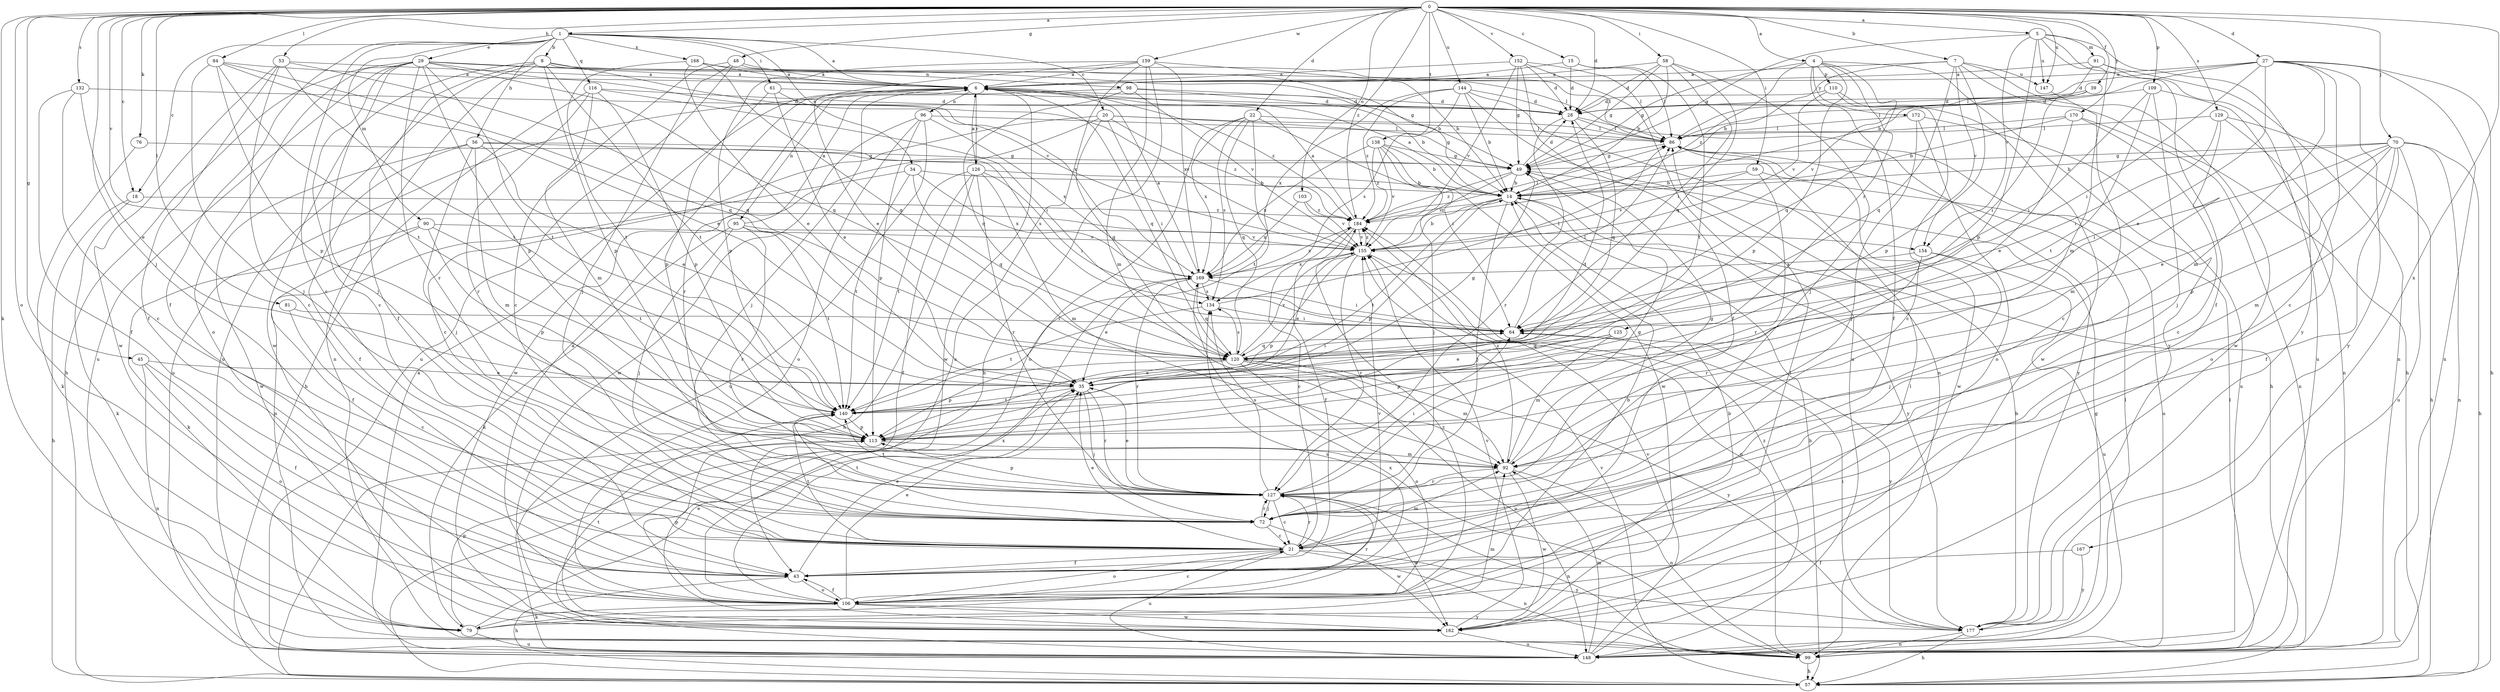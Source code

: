 strict digraph  {
0;
1;
4;
5;
6;
7;
8;
14;
15;
18;
20;
21;
22;
27;
28;
29;
34;
35;
39;
43;
45;
48;
49;
53;
56;
57;
58;
59;
61;
64;
70;
72;
76;
79;
81;
84;
86;
90;
91;
92;
95;
96;
98;
99;
103;
106;
109;
110;
113;
116;
120;
125;
126;
127;
129;
132;
134;
138;
140;
144;
147;
148;
152;
154;
155;
159;
162;
167;
168;
169;
170;
172;
177;
184;
0 -> 1  [label=a];
0 -> 4  [label=a];
0 -> 5  [label=a];
0 -> 7  [label=b];
0 -> 15  [label=c];
0 -> 18  [label=c];
0 -> 22  [label=d];
0 -> 27  [label=d];
0 -> 28  [label=d];
0 -> 39  [label=f];
0 -> 45  [label=g];
0 -> 48  [label=g];
0 -> 53  [label=h];
0 -> 58  [label=i];
0 -> 59  [label=i];
0 -> 70  [label=j];
0 -> 72  [label=j];
0 -> 76  [label=k];
0 -> 79  [label=k];
0 -> 81  [label=l];
0 -> 84  [label=l];
0 -> 103  [label=o];
0 -> 106  [label=o];
0 -> 109  [label=p];
0 -> 129  [label=s];
0 -> 132  [label=s];
0 -> 138  [label=t];
0 -> 144  [label=u];
0 -> 147  [label=u];
0 -> 152  [label=v];
0 -> 154  [label=v];
0 -> 159  [label=w];
0 -> 167  [label=x];
0 -> 170  [label=y];
0 -> 184  [label=z];
1 -> 6  [label=a];
1 -> 8  [label=b];
1 -> 18  [label=c];
1 -> 20  [label=c];
1 -> 21  [label=c];
1 -> 29  [label=e];
1 -> 34  [label=e];
1 -> 43  [label=f];
1 -> 56  [label=h];
1 -> 61  [label=i];
1 -> 90  [label=m];
1 -> 116  [label=q];
1 -> 168  [label=x];
4 -> 43  [label=f];
4 -> 49  [label=g];
4 -> 110  [label=p];
4 -> 113  [label=p];
4 -> 120  [label=q];
4 -> 125  [label=r];
4 -> 172  [label=y];
4 -> 177  [label=y];
4 -> 184  [label=z];
5 -> 43  [label=f];
5 -> 49  [label=g];
5 -> 91  [label=m];
5 -> 92  [label=m];
5 -> 113  [label=p];
5 -> 147  [label=u];
5 -> 154  [label=v];
5 -> 177  [label=y];
6 -> 28  [label=d];
6 -> 72  [label=j];
6 -> 95  [label=n];
6 -> 96  [label=n];
6 -> 120  [label=q];
6 -> 126  [label=r];
6 -> 127  [label=r];
6 -> 162  [label=w];
6 -> 184  [label=z];
7 -> 6  [label=a];
7 -> 14  [label=b];
7 -> 57  [label=h];
7 -> 113  [label=p];
7 -> 120  [label=q];
7 -> 147  [label=u];
7 -> 154  [label=v];
7 -> 162  [label=w];
8 -> 43  [label=f];
8 -> 86  [label=l];
8 -> 98  [label=n];
8 -> 99  [label=n];
8 -> 113  [label=p];
8 -> 140  [label=t];
8 -> 148  [label=u];
8 -> 162  [label=w];
8 -> 169  [label=x];
14 -> 6  [label=a];
14 -> 57  [label=h];
14 -> 72  [label=j];
14 -> 113  [label=p];
14 -> 140  [label=t];
14 -> 177  [label=y];
14 -> 184  [label=z];
15 -> 6  [label=a];
15 -> 28  [label=d];
15 -> 86  [label=l];
15 -> 140  [label=t];
18 -> 57  [label=h];
18 -> 79  [label=k];
18 -> 184  [label=z];
20 -> 21  [label=c];
20 -> 49  [label=g];
20 -> 64  [label=i];
20 -> 86  [label=l];
20 -> 120  [label=q];
20 -> 162  [label=w];
20 -> 184  [label=z];
21 -> 35  [label=e];
21 -> 43  [label=f];
21 -> 92  [label=m];
21 -> 99  [label=n];
21 -> 106  [label=o];
21 -> 127  [label=r];
21 -> 140  [label=t];
21 -> 148  [label=u];
21 -> 177  [label=y];
22 -> 64  [label=i];
22 -> 86  [label=l];
22 -> 106  [label=o];
22 -> 120  [label=q];
22 -> 134  [label=s];
22 -> 140  [label=t];
22 -> 169  [label=x];
27 -> 6  [label=a];
27 -> 14  [label=b];
27 -> 21  [label=c];
27 -> 28  [label=d];
27 -> 35  [label=e];
27 -> 57  [label=h];
27 -> 64  [label=i];
27 -> 92  [label=m];
27 -> 99  [label=n];
27 -> 177  [label=y];
28 -> 86  [label=l];
28 -> 120  [label=q];
28 -> 127  [label=r];
28 -> 177  [label=y];
29 -> 6  [label=a];
29 -> 21  [label=c];
29 -> 49  [label=g];
29 -> 57  [label=h];
29 -> 72  [label=j];
29 -> 106  [label=o];
29 -> 113  [label=p];
29 -> 120  [label=q];
29 -> 127  [label=r];
29 -> 140  [label=t];
29 -> 148  [label=u];
29 -> 155  [label=v];
34 -> 14  [label=b];
34 -> 99  [label=n];
34 -> 120  [label=q];
34 -> 140  [label=t];
34 -> 169  [label=x];
35 -> 49  [label=g];
35 -> 72  [label=j];
35 -> 127  [label=r];
35 -> 140  [label=t];
39 -> 28  [label=d];
39 -> 64  [label=i];
39 -> 86  [label=l];
39 -> 155  [label=v];
43 -> 35  [label=e];
43 -> 57  [label=h];
43 -> 106  [label=o];
43 -> 155  [label=v];
45 -> 35  [label=e];
45 -> 43  [label=f];
45 -> 99  [label=n];
45 -> 106  [label=o];
48 -> 6  [label=a];
48 -> 14  [label=b];
48 -> 21  [label=c];
48 -> 72  [label=j];
48 -> 148  [label=u];
49 -> 14  [label=b];
49 -> 28  [label=d];
49 -> 155  [label=v];
49 -> 184  [label=z];
53 -> 6  [label=a];
53 -> 43  [label=f];
53 -> 72  [label=j];
53 -> 120  [label=q];
53 -> 140  [label=t];
53 -> 162  [label=w];
56 -> 35  [label=e];
56 -> 43  [label=f];
56 -> 49  [label=g];
56 -> 72  [label=j];
56 -> 92  [label=m];
56 -> 134  [label=s];
56 -> 162  [label=w];
57 -> 155  [label=v];
58 -> 6  [label=a];
58 -> 14  [label=b];
58 -> 28  [label=d];
58 -> 49  [label=g];
58 -> 64  [label=i];
58 -> 72  [label=j];
58 -> 120  [label=q];
59 -> 14  [label=b];
59 -> 127  [label=r];
59 -> 148  [label=u];
59 -> 155  [label=v];
61 -> 28  [label=d];
61 -> 35  [label=e];
61 -> 113  [label=p];
61 -> 155  [label=v];
64 -> 86  [label=l];
64 -> 120  [label=q];
64 -> 177  [label=y];
70 -> 14  [label=b];
70 -> 35  [label=e];
70 -> 43  [label=f];
70 -> 49  [label=g];
70 -> 57  [label=h];
70 -> 64  [label=i];
70 -> 92  [label=m];
70 -> 99  [label=n];
70 -> 113  [label=p];
70 -> 148  [label=u];
72 -> 21  [label=c];
72 -> 127  [label=r];
72 -> 140  [label=t];
72 -> 162  [label=w];
76 -> 49  [label=g];
76 -> 79  [label=k];
79 -> 14  [label=b];
79 -> 35  [label=e];
79 -> 92  [label=m];
79 -> 113  [label=p];
79 -> 148  [label=u];
79 -> 184  [label=z];
81 -> 21  [label=c];
81 -> 64  [label=i];
84 -> 6  [label=a];
84 -> 21  [label=c];
84 -> 35  [label=e];
84 -> 113  [label=p];
84 -> 120  [label=q];
84 -> 140  [label=t];
86 -> 49  [label=g];
86 -> 162  [label=w];
90 -> 43  [label=f];
90 -> 79  [label=k];
90 -> 113  [label=p];
90 -> 140  [label=t];
90 -> 155  [label=v];
91 -> 6  [label=a];
91 -> 86  [label=l];
91 -> 99  [label=n];
91 -> 148  [label=u];
92 -> 49  [label=g];
92 -> 99  [label=n];
92 -> 127  [label=r];
92 -> 162  [label=w];
92 -> 184  [label=z];
95 -> 6  [label=a];
95 -> 72  [label=j];
95 -> 79  [label=k];
95 -> 127  [label=r];
95 -> 140  [label=t];
95 -> 155  [label=v];
96 -> 86  [label=l];
96 -> 106  [label=o];
96 -> 113  [label=p];
96 -> 148  [label=u];
96 -> 162  [label=w];
96 -> 169  [label=x];
98 -> 14  [label=b];
98 -> 28  [label=d];
98 -> 120  [label=q];
98 -> 148  [label=u];
98 -> 155  [label=v];
99 -> 57  [label=h];
99 -> 86  [label=l];
99 -> 169  [label=x];
103 -> 155  [label=v];
103 -> 169  [label=x];
103 -> 184  [label=z];
106 -> 6  [label=a];
106 -> 14  [label=b];
106 -> 21  [label=c];
106 -> 35  [label=e];
106 -> 43  [label=f];
106 -> 79  [label=k];
106 -> 86  [label=l];
106 -> 113  [label=p];
106 -> 127  [label=r];
106 -> 134  [label=s];
106 -> 162  [label=w];
106 -> 169  [label=x];
106 -> 177  [label=y];
109 -> 28  [label=d];
109 -> 64  [label=i];
109 -> 72  [label=j];
109 -> 99  [label=n];
109 -> 140  [label=t];
110 -> 21  [label=c];
110 -> 28  [label=d];
110 -> 155  [label=v];
110 -> 162  [label=w];
113 -> 92  [label=m];
116 -> 28  [label=d];
116 -> 57  [label=h];
116 -> 64  [label=i];
116 -> 92  [label=m];
116 -> 113  [label=p];
116 -> 127  [label=r];
120 -> 35  [label=e];
120 -> 64  [label=i];
120 -> 92  [label=m];
120 -> 106  [label=o];
120 -> 113  [label=p];
120 -> 134  [label=s];
120 -> 148  [label=u];
120 -> 155  [label=v];
120 -> 177  [label=y];
125 -> 35  [label=e];
125 -> 92  [label=m];
125 -> 113  [label=p];
125 -> 120  [label=q];
126 -> 6  [label=a];
126 -> 14  [label=b];
126 -> 43  [label=f];
126 -> 57  [label=h];
126 -> 64  [label=i];
126 -> 92  [label=m];
126 -> 127  [label=r];
126 -> 140  [label=t];
127 -> 21  [label=c];
127 -> 35  [label=e];
127 -> 49  [label=g];
127 -> 64  [label=i];
127 -> 72  [label=j];
127 -> 99  [label=n];
127 -> 113  [label=p];
127 -> 134  [label=s];
127 -> 140  [label=t];
127 -> 162  [label=w];
129 -> 57  [label=h];
129 -> 64  [label=i];
129 -> 86  [label=l];
129 -> 92  [label=m];
129 -> 106  [label=o];
132 -> 21  [label=c];
132 -> 28  [label=d];
132 -> 35  [label=e];
132 -> 43  [label=f];
134 -> 64  [label=i];
134 -> 86  [label=l];
134 -> 140  [label=t];
138 -> 14  [label=b];
138 -> 49  [label=g];
138 -> 72  [label=j];
138 -> 155  [label=v];
138 -> 162  [label=w];
138 -> 169  [label=x];
138 -> 184  [label=z];
140 -> 28  [label=d];
140 -> 113  [label=p];
144 -> 14  [label=b];
144 -> 28  [label=d];
144 -> 57  [label=h];
144 -> 99  [label=n];
144 -> 134  [label=s];
144 -> 169  [label=x];
144 -> 184  [label=z];
147 -> 21  [label=c];
148 -> 6  [label=a];
148 -> 49  [label=g];
148 -> 86  [label=l];
148 -> 92  [label=m];
148 -> 155  [label=v];
148 -> 184  [label=z];
152 -> 6  [label=a];
152 -> 28  [label=d];
152 -> 43  [label=f];
152 -> 49  [label=g];
152 -> 86  [label=l];
152 -> 148  [label=u];
152 -> 155  [label=v];
154 -> 72  [label=j];
154 -> 127  [label=r];
154 -> 148  [label=u];
154 -> 169  [label=x];
155 -> 14  [label=b];
155 -> 35  [label=e];
155 -> 99  [label=n];
155 -> 113  [label=p];
155 -> 127  [label=r];
155 -> 169  [label=x];
155 -> 184  [label=z];
159 -> 6  [label=a];
159 -> 14  [label=b];
159 -> 35  [label=e];
159 -> 57  [label=h];
159 -> 92  [label=m];
159 -> 113  [label=p];
159 -> 148  [label=u];
159 -> 169  [label=x];
162 -> 86  [label=l];
162 -> 140  [label=t];
162 -> 148  [label=u];
162 -> 155  [label=v];
167 -> 43  [label=f];
167 -> 177  [label=y];
168 -> 6  [label=a];
168 -> 35  [label=e];
168 -> 86  [label=l];
168 -> 120  [label=q];
168 -> 140  [label=t];
169 -> 6  [label=a];
169 -> 35  [label=e];
169 -> 64  [label=i];
169 -> 120  [label=q];
169 -> 127  [label=r];
169 -> 134  [label=s];
169 -> 184  [label=z];
170 -> 14  [label=b];
170 -> 21  [label=c];
170 -> 35  [label=e];
170 -> 86  [label=l];
170 -> 99  [label=n];
172 -> 72  [label=j];
172 -> 86  [label=l];
172 -> 106  [label=o];
172 -> 148  [label=u];
177 -> 14  [label=b];
177 -> 57  [label=h];
177 -> 64  [label=i];
177 -> 99  [label=n];
184 -> 6  [label=a];
184 -> 21  [label=c];
184 -> 43  [label=f];
184 -> 86  [label=l];
184 -> 155  [label=v];
}
